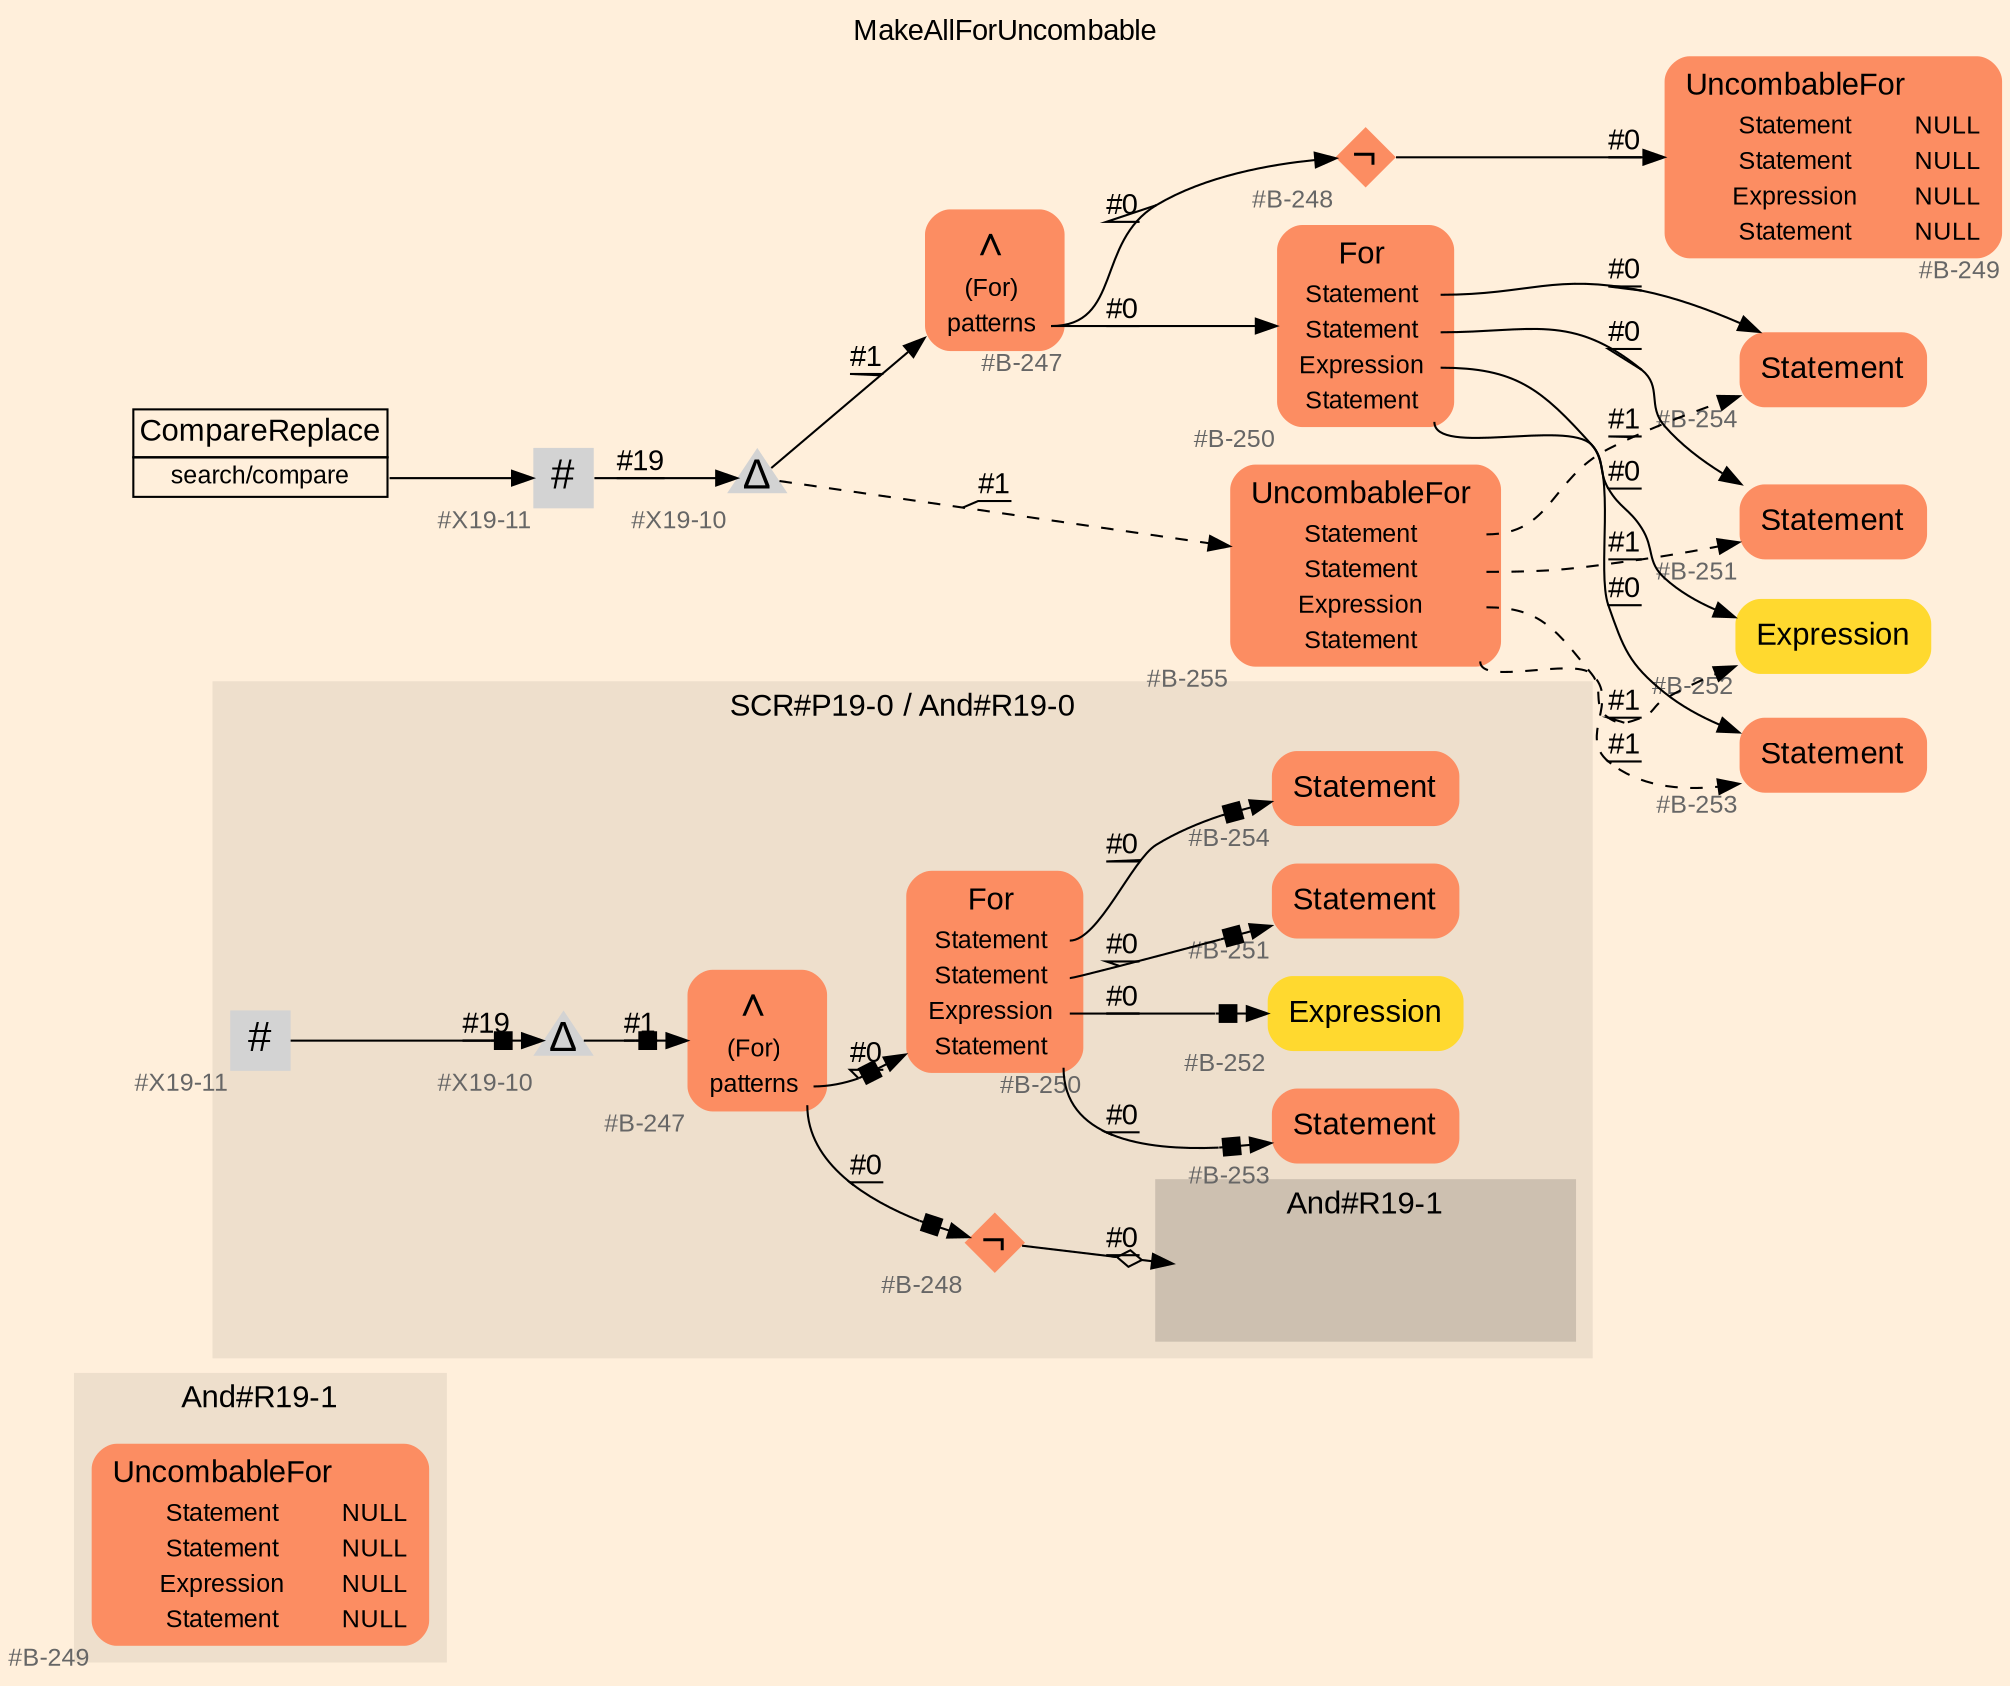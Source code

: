digraph "MakeAllForUncombable" {
label = "MakeAllForUncombable"
labelloc = t
graph [
    rankdir = "LR"
    ranksep = 0.3
    bgcolor = antiquewhite1
    color = black
    fontcolor = black
    fontname = "Arial"
];
node [
    fontname = "Arial"
];
edge [
    fontname = "Arial"
];

// -------------------- figure And#R19-1 --------------------
// -------- region And#R19-1 ----------
subgraph "clusterAnd#R19-1" {
    label = "And#R19-1"
    style = "filled"
    color = antiquewhite2
    fontsize = "15"
    // -------- block And#R19-1/#B-249 ----------
    "And#R19-1/#B-249" [
        fillcolor = "/set28/2"
        xlabel = "#B-249"
        fontsize = "12"
        fontcolor = grey40
        shape = "plaintext"
        label = <<TABLE BORDER="0" CELLBORDER="0" CELLSPACING="0">
         <TR><TD><FONT COLOR="black" POINT-SIZE="15">UncombableFor</FONT></TD></TR>
         <TR><TD><FONT COLOR="black" POINT-SIZE="12">Statement</FONT></TD><TD PORT="port0"><FONT COLOR="black" POINT-SIZE="12">NULL</FONT></TD></TR>
         <TR><TD><FONT COLOR="black" POINT-SIZE="12">Statement</FONT></TD><TD PORT="port1"><FONT COLOR="black" POINT-SIZE="12">NULL</FONT></TD></TR>
         <TR><TD><FONT COLOR="black" POINT-SIZE="12">Expression</FONT></TD><TD PORT="port2"><FONT COLOR="black" POINT-SIZE="12">NULL</FONT></TD></TR>
         <TR><TD><FONT COLOR="black" POINT-SIZE="12">Statement</FONT></TD><TD PORT="port3"><FONT COLOR="black" POINT-SIZE="12">NULL</FONT></TD></TR>
        </TABLE>>
        style = "rounded,filled"
    ];
    
}


// -------------------- figure And#R19-0 --------------------
// -------- region And#R19-0 ----------
subgraph "clusterAnd#R19-0" {
    label = "SCR#P19-0 / And#R19-0"
    style = "filled"
    color = antiquewhite2
    fontsize = "15"
    // -------- block And#R19-0/#B-251 ----------
    "And#R19-0/#B-251" [
        fillcolor = "/set28/2"
        xlabel = "#B-251"
        fontsize = "12"
        fontcolor = grey40
        shape = "plaintext"
        label = <<TABLE BORDER="0" CELLBORDER="0" CELLSPACING="0">
         <TR><TD><FONT COLOR="black" POINT-SIZE="15">Statement</FONT></TD></TR>
        </TABLE>>
        style = "rounded,filled"
    ];
    
    // -------- block And#R19-0/#X19-10 ----------
    "And#R19-0/#X19-10" [
        xlabel = "#X19-10"
        fontsize = "12"
        fontcolor = grey40
        shape = "triangle"
        label = <<FONT COLOR="black" POINT-SIZE="20">Δ</FONT>>
        style = "filled"
        penwidth = 0.0
        fixedsize = true
        width = 0.4
        height = 0.4
    ];
    
    // -------- block And#R19-0/#B-254 ----------
    "And#R19-0/#B-254" [
        fillcolor = "/set28/2"
        xlabel = "#B-254"
        fontsize = "12"
        fontcolor = grey40
        shape = "plaintext"
        label = <<TABLE BORDER="0" CELLBORDER="0" CELLSPACING="0">
         <TR><TD><FONT COLOR="black" POINT-SIZE="15">Statement</FONT></TD></TR>
        </TABLE>>
        style = "rounded,filled"
    ];
    
    // -------- block And#R19-0/#B-253 ----------
    "And#R19-0/#B-253" [
        fillcolor = "/set28/2"
        xlabel = "#B-253"
        fontsize = "12"
        fontcolor = grey40
        shape = "plaintext"
        label = <<TABLE BORDER="0" CELLBORDER="0" CELLSPACING="0">
         <TR><TD><FONT COLOR="black" POINT-SIZE="15">Statement</FONT></TD></TR>
        </TABLE>>
        style = "rounded,filled"
    ];
    
    // -------- block And#R19-0/#B-248 ----------
    "And#R19-0/#B-248" [
        fillcolor = "/set28/2"
        xlabel = "#B-248"
        fontsize = "12"
        fontcolor = grey40
        shape = "diamond"
        label = <<FONT COLOR="black" POINT-SIZE="20">¬</FONT>>
        style = "filled"
        penwidth = 0.0
        fixedsize = true
        width = 0.4
        height = 0.4
    ];
    
    // -------- block And#R19-0/#B-250 ----------
    "And#R19-0/#B-250" [
        fillcolor = "/set28/2"
        xlabel = "#B-250"
        fontsize = "12"
        fontcolor = grey40
        shape = "plaintext"
        label = <<TABLE BORDER="0" CELLBORDER="0" CELLSPACING="0">
         <TR><TD><FONT COLOR="black" POINT-SIZE="15">For</FONT></TD></TR>
         <TR><TD><FONT COLOR="black" POINT-SIZE="12">Statement</FONT></TD><TD PORT="port0"></TD></TR>
         <TR><TD><FONT COLOR="black" POINT-SIZE="12">Statement</FONT></TD><TD PORT="port1"></TD></TR>
         <TR><TD><FONT COLOR="black" POINT-SIZE="12">Expression</FONT></TD><TD PORT="port2"></TD></TR>
         <TR><TD><FONT COLOR="black" POINT-SIZE="12">Statement</FONT></TD><TD PORT="port3"></TD></TR>
        </TABLE>>
        style = "rounded,filled"
    ];
    
    // -------- block And#R19-0/#X19-11 ----------
    "And#R19-0/#X19-11" [
        xlabel = "#X19-11"
        fontsize = "12"
        fontcolor = grey40
        shape = "square"
        label = <<FONT COLOR="black" POINT-SIZE="20">#</FONT>>
        style = "filled"
        penwidth = 0.0
        fixedsize = true
        width = 0.4
        height = 0.4
    ];
    
    // -------- block And#R19-0/#B-247 ----------
    "And#R19-0/#B-247" [
        fillcolor = "/set28/2"
        xlabel = "#B-247"
        fontsize = "12"
        fontcolor = grey40
        shape = "plaintext"
        label = <<TABLE BORDER="0" CELLBORDER="0" CELLSPACING="0">
         <TR><TD><FONT COLOR="black" POINT-SIZE="20">∧</FONT></TD></TR>
         <TR><TD><FONT COLOR="black" POINT-SIZE="12">(For)</FONT></TD><TD PORT="port0"></TD></TR>
         <TR><TD><FONT COLOR="black" POINT-SIZE="12">patterns</FONT></TD><TD PORT="port1"></TD></TR>
        </TABLE>>
        style = "rounded,filled"
    ];
    
    // -------- block And#R19-0/#B-252 ----------
    "And#R19-0/#B-252" [
        fillcolor = "/set28/6"
        xlabel = "#B-252"
        fontsize = "12"
        fontcolor = grey40
        shape = "plaintext"
        label = <<TABLE BORDER="0" CELLBORDER="0" CELLSPACING="0">
         <TR><TD><FONT COLOR="black" POINT-SIZE="15">Expression</FONT></TD></TR>
        </TABLE>>
        style = "rounded,filled"
    ];
    
    // -------- region And#R19-0/And#R19-1 ----------
    subgraph "clusterAnd#R19-0/And#R19-1" {
        label = "And#R19-1"
        style = "filled"
        color = antiquewhite3
        fontsize = "15"
        // -------- block And#R19-0/And#R19-1/#B-249 ----------
        "And#R19-0/And#R19-1/#B-249" [
            fillcolor = "/set28/2"
            xlabel = "#B-249"
            fontsize = "12"
            fontcolor = grey40
            shape = "none"
            style = "invisible"
        ];
        
    }
    
}

"And#R19-0/#X19-10" -> "And#R19-0/#B-247" [
    arrowhead="normalnonebox"
    label = "#1"
    decorate = true
    color = black
    fontcolor = black
];

"And#R19-0/#B-248" -> "And#R19-0/And#R19-1/#B-249" [
    arrowhead="normalnoneodiamond"
    label = "#0"
    decorate = true
    color = black
    fontcolor = black
];

"And#R19-0/#B-250":port0 -> "And#R19-0/#B-254" [
    arrowhead="normalnonebox"
    label = "#0"
    decorate = true
    color = black
    fontcolor = black
];

"And#R19-0/#B-250":port1 -> "And#R19-0/#B-251" [
    arrowhead="normalnonebox"
    label = "#0"
    decorate = true
    color = black
    fontcolor = black
];

"And#R19-0/#B-250":port2 -> "And#R19-0/#B-252" [
    arrowhead="normalnonebox"
    label = "#0"
    decorate = true
    color = black
    fontcolor = black
];

"And#R19-0/#B-250":port3 -> "And#R19-0/#B-253" [
    arrowhead="normalnonebox"
    label = "#0"
    decorate = true
    color = black
    fontcolor = black
];

"And#R19-0/#X19-11" -> "And#R19-0/#X19-10" [
    arrowhead="normalnonebox"
    label = "#19"
    decorate = true
    color = black
    fontcolor = black
];

"And#R19-0/#B-247":port1 -> "And#R19-0/#B-248" [
    arrowhead="normalnonebox"
    label = "#0"
    decorate = true
    color = black
    fontcolor = black
];

"And#R19-0/#B-247":port1 -> "And#R19-0/#B-250" [
    arrowhead="normalnonebox"
    label = "#0"
    decorate = true
    color = black
    fontcolor = black
];


// -------------------- transformation figure --------------------
// -------- block CR#X19-12 ----------
"CR#X19-12" [
    fillcolor = antiquewhite1
    fontsize = "12"
    fontcolor = grey40
    shape = "plaintext"
    label = <<TABLE BORDER="0" CELLBORDER="1" CELLSPACING="0">
     <TR><TD><FONT COLOR="black" POINT-SIZE="15">CompareReplace</FONT></TD></TR>
     <TR><TD PORT="port0"><FONT COLOR="black" POINT-SIZE="12">search/compare</FONT></TD></TR>
    </TABLE>>
    style = "filled"
    color = black
];

// -------- block #X19-11 ----------
"#X19-11" [
    xlabel = "#X19-11"
    fontsize = "12"
    fontcolor = grey40
    shape = "square"
    label = <<FONT COLOR="black" POINT-SIZE="20">#</FONT>>
    style = "filled"
    penwidth = 0.0
    fixedsize = true
    width = 0.4
    height = 0.4
];

// -------- block #X19-10 ----------
"#X19-10" [
    xlabel = "#X19-10"
    fontsize = "12"
    fontcolor = grey40
    shape = "triangle"
    label = <<FONT COLOR="black" POINT-SIZE="20">Δ</FONT>>
    style = "filled"
    penwidth = 0.0
    fixedsize = true
    width = 0.4
    height = 0.4
];

// -------- block #B-247 ----------
"#B-247" [
    fillcolor = "/set28/2"
    xlabel = "#B-247"
    fontsize = "12"
    fontcolor = grey40
    shape = "plaintext"
    label = <<TABLE BORDER="0" CELLBORDER="0" CELLSPACING="0">
     <TR><TD><FONT COLOR="black" POINT-SIZE="20">∧</FONT></TD></TR>
     <TR><TD><FONT COLOR="black" POINT-SIZE="12">(For)</FONT></TD><TD PORT="port0"></TD></TR>
     <TR><TD><FONT COLOR="black" POINT-SIZE="12">patterns</FONT></TD><TD PORT="port1"></TD></TR>
    </TABLE>>
    style = "rounded,filled"
];

// -------- block #B-248 ----------
"#B-248" [
    fillcolor = "/set28/2"
    xlabel = "#B-248"
    fontsize = "12"
    fontcolor = grey40
    shape = "diamond"
    label = <<FONT COLOR="black" POINT-SIZE="20">¬</FONT>>
    style = "filled"
    penwidth = 0.0
    fixedsize = true
    width = 0.4
    height = 0.4
];

// -------- block #B-249 ----------
"#B-249" [
    fillcolor = "/set28/2"
    xlabel = "#B-249"
    fontsize = "12"
    fontcolor = grey40
    shape = "plaintext"
    label = <<TABLE BORDER="0" CELLBORDER="0" CELLSPACING="0">
     <TR><TD><FONT COLOR="black" POINT-SIZE="15">UncombableFor</FONT></TD></TR>
     <TR><TD><FONT COLOR="black" POINT-SIZE="12">Statement</FONT></TD><TD PORT="port0"><FONT COLOR="black" POINT-SIZE="12">NULL</FONT></TD></TR>
     <TR><TD><FONT COLOR="black" POINT-SIZE="12">Statement</FONT></TD><TD PORT="port1"><FONT COLOR="black" POINT-SIZE="12">NULL</FONT></TD></TR>
     <TR><TD><FONT COLOR="black" POINT-SIZE="12">Expression</FONT></TD><TD PORT="port2"><FONT COLOR="black" POINT-SIZE="12">NULL</FONT></TD></TR>
     <TR><TD><FONT COLOR="black" POINT-SIZE="12">Statement</FONT></TD><TD PORT="port3"><FONT COLOR="black" POINT-SIZE="12">NULL</FONT></TD></TR>
    </TABLE>>
    style = "rounded,filled"
];

// -------- block #B-250 ----------
"#B-250" [
    fillcolor = "/set28/2"
    xlabel = "#B-250"
    fontsize = "12"
    fontcolor = grey40
    shape = "plaintext"
    label = <<TABLE BORDER="0" CELLBORDER="0" CELLSPACING="0">
     <TR><TD><FONT COLOR="black" POINT-SIZE="15">For</FONT></TD></TR>
     <TR><TD><FONT COLOR="black" POINT-SIZE="12">Statement</FONT></TD><TD PORT="port0"></TD></TR>
     <TR><TD><FONT COLOR="black" POINT-SIZE="12">Statement</FONT></TD><TD PORT="port1"></TD></TR>
     <TR><TD><FONT COLOR="black" POINT-SIZE="12">Expression</FONT></TD><TD PORT="port2"></TD></TR>
     <TR><TD><FONT COLOR="black" POINT-SIZE="12">Statement</FONT></TD><TD PORT="port3"></TD></TR>
    </TABLE>>
    style = "rounded,filled"
];

// -------- block #B-254 ----------
"#B-254" [
    fillcolor = "/set28/2"
    xlabel = "#B-254"
    fontsize = "12"
    fontcolor = grey40
    shape = "plaintext"
    label = <<TABLE BORDER="0" CELLBORDER="0" CELLSPACING="0">
     <TR><TD><FONT COLOR="black" POINT-SIZE="15">Statement</FONT></TD></TR>
    </TABLE>>
    style = "rounded,filled"
];

// -------- block #B-251 ----------
"#B-251" [
    fillcolor = "/set28/2"
    xlabel = "#B-251"
    fontsize = "12"
    fontcolor = grey40
    shape = "plaintext"
    label = <<TABLE BORDER="0" CELLBORDER="0" CELLSPACING="0">
     <TR><TD><FONT COLOR="black" POINT-SIZE="15">Statement</FONT></TD></TR>
    </TABLE>>
    style = "rounded,filled"
];

// -------- block #B-252 ----------
"#B-252" [
    fillcolor = "/set28/6"
    xlabel = "#B-252"
    fontsize = "12"
    fontcolor = grey40
    shape = "plaintext"
    label = <<TABLE BORDER="0" CELLBORDER="0" CELLSPACING="0">
     <TR><TD><FONT COLOR="black" POINT-SIZE="15">Expression</FONT></TD></TR>
    </TABLE>>
    style = "rounded,filled"
];

// -------- block #B-253 ----------
"#B-253" [
    fillcolor = "/set28/2"
    xlabel = "#B-253"
    fontsize = "12"
    fontcolor = grey40
    shape = "plaintext"
    label = <<TABLE BORDER="0" CELLBORDER="0" CELLSPACING="0">
     <TR><TD><FONT COLOR="black" POINT-SIZE="15">Statement</FONT></TD></TR>
    </TABLE>>
    style = "rounded,filled"
];

// -------- block #B-255 ----------
"#B-255" [
    fillcolor = "/set28/2"
    xlabel = "#B-255"
    fontsize = "12"
    fontcolor = grey40
    shape = "plaintext"
    label = <<TABLE BORDER="0" CELLBORDER="0" CELLSPACING="0">
     <TR><TD><FONT COLOR="black" POINT-SIZE="15">UncombableFor</FONT></TD></TR>
     <TR><TD><FONT COLOR="black" POINT-SIZE="12">Statement</FONT></TD><TD PORT="port0"></TD></TR>
     <TR><TD><FONT COLOR="black" POINT-SIZE="12">Statement</FONT></TD><TD PORT="port1"></TD></TR>
     <TR><TD><FONT COLOR="black" POINT-SIZE="12">Expression</FONT></TD><TD PORT="port2"></TD></TR>
     <TR><TD><FONT COLOR="black" POINT-SIZE="12">Statement</FONT></TD><TD PORT="port3"></TD></TR>
    </TABLE>>
    style = "rounded,filled"
];

"CR#X19-12":port0 -> "#X19-11" [
    label = ""
    decorate = true
    color = black
    fontcolor = black
];

"#X19-11" -> "#X19-10" [
    label = "#19"
    decorate = true
    color = black
    fontcolor = black
];

"#X19-10" -> "#B-247" [
    label = "#1"
    decorate = true
    color = black
    fontcolor = black
];

"#X19-10" -> "#B-255" [
    style="dashed"
    label = "#1"
    decorate = true
    color = black
    fontcolor = black
];

"#B-247":port1 -> "#B-248" [
    label = "#0"
    decorate = true
    color = black
    fontcolor = black
];

"#B-247":port1 -> "#B-250" [
    label = "#0"
    decorate = true
    color = black
    fontcolor = black
];

"#B-248" -> "#B-249" [
    label = "#0"
    decorate = true
    color = black
    fontcolor = black
];

"#B-250":port0 -> "#B-254" [
    label = "#0"
    decorate = true
    color = black
    fontcolor = black
];

"#B-250":port1 -> "#B-251" [
    label = "#0"
    decorate = true
    color = black
    fontcolor = black
];

"#B-250":port2 -> "#B-252" [
    label = "#0"
    decorate = true
    color = black
    fontcolor = black
];

"#B-250":port3 -> "#B-253" [
    label = "#0"
    decorate = true
    color = black
    fontcolor = black
];

"#B-255":port0 -> "#B-254" [
    style="dashed"
    label = "#1"
    decorate = true
    color = black
    fontcolor = black
];

"#B-255":port1 -> "#B-251" [
    style="dashed"
    label = "#1"
    decorate = true
    color = black
    fontcolor = black
];

"#B-255":port2 -> "#B-252" [
    style="dashed"
    label = "#1"
    decorate = true
    color = black
    fontcolor = black
];

"#B-255":port3 -> "#B-253" [
    style="dashed"
    label = "#1"
    decorate = true
    color = black
    fontcolor = black
];


}
